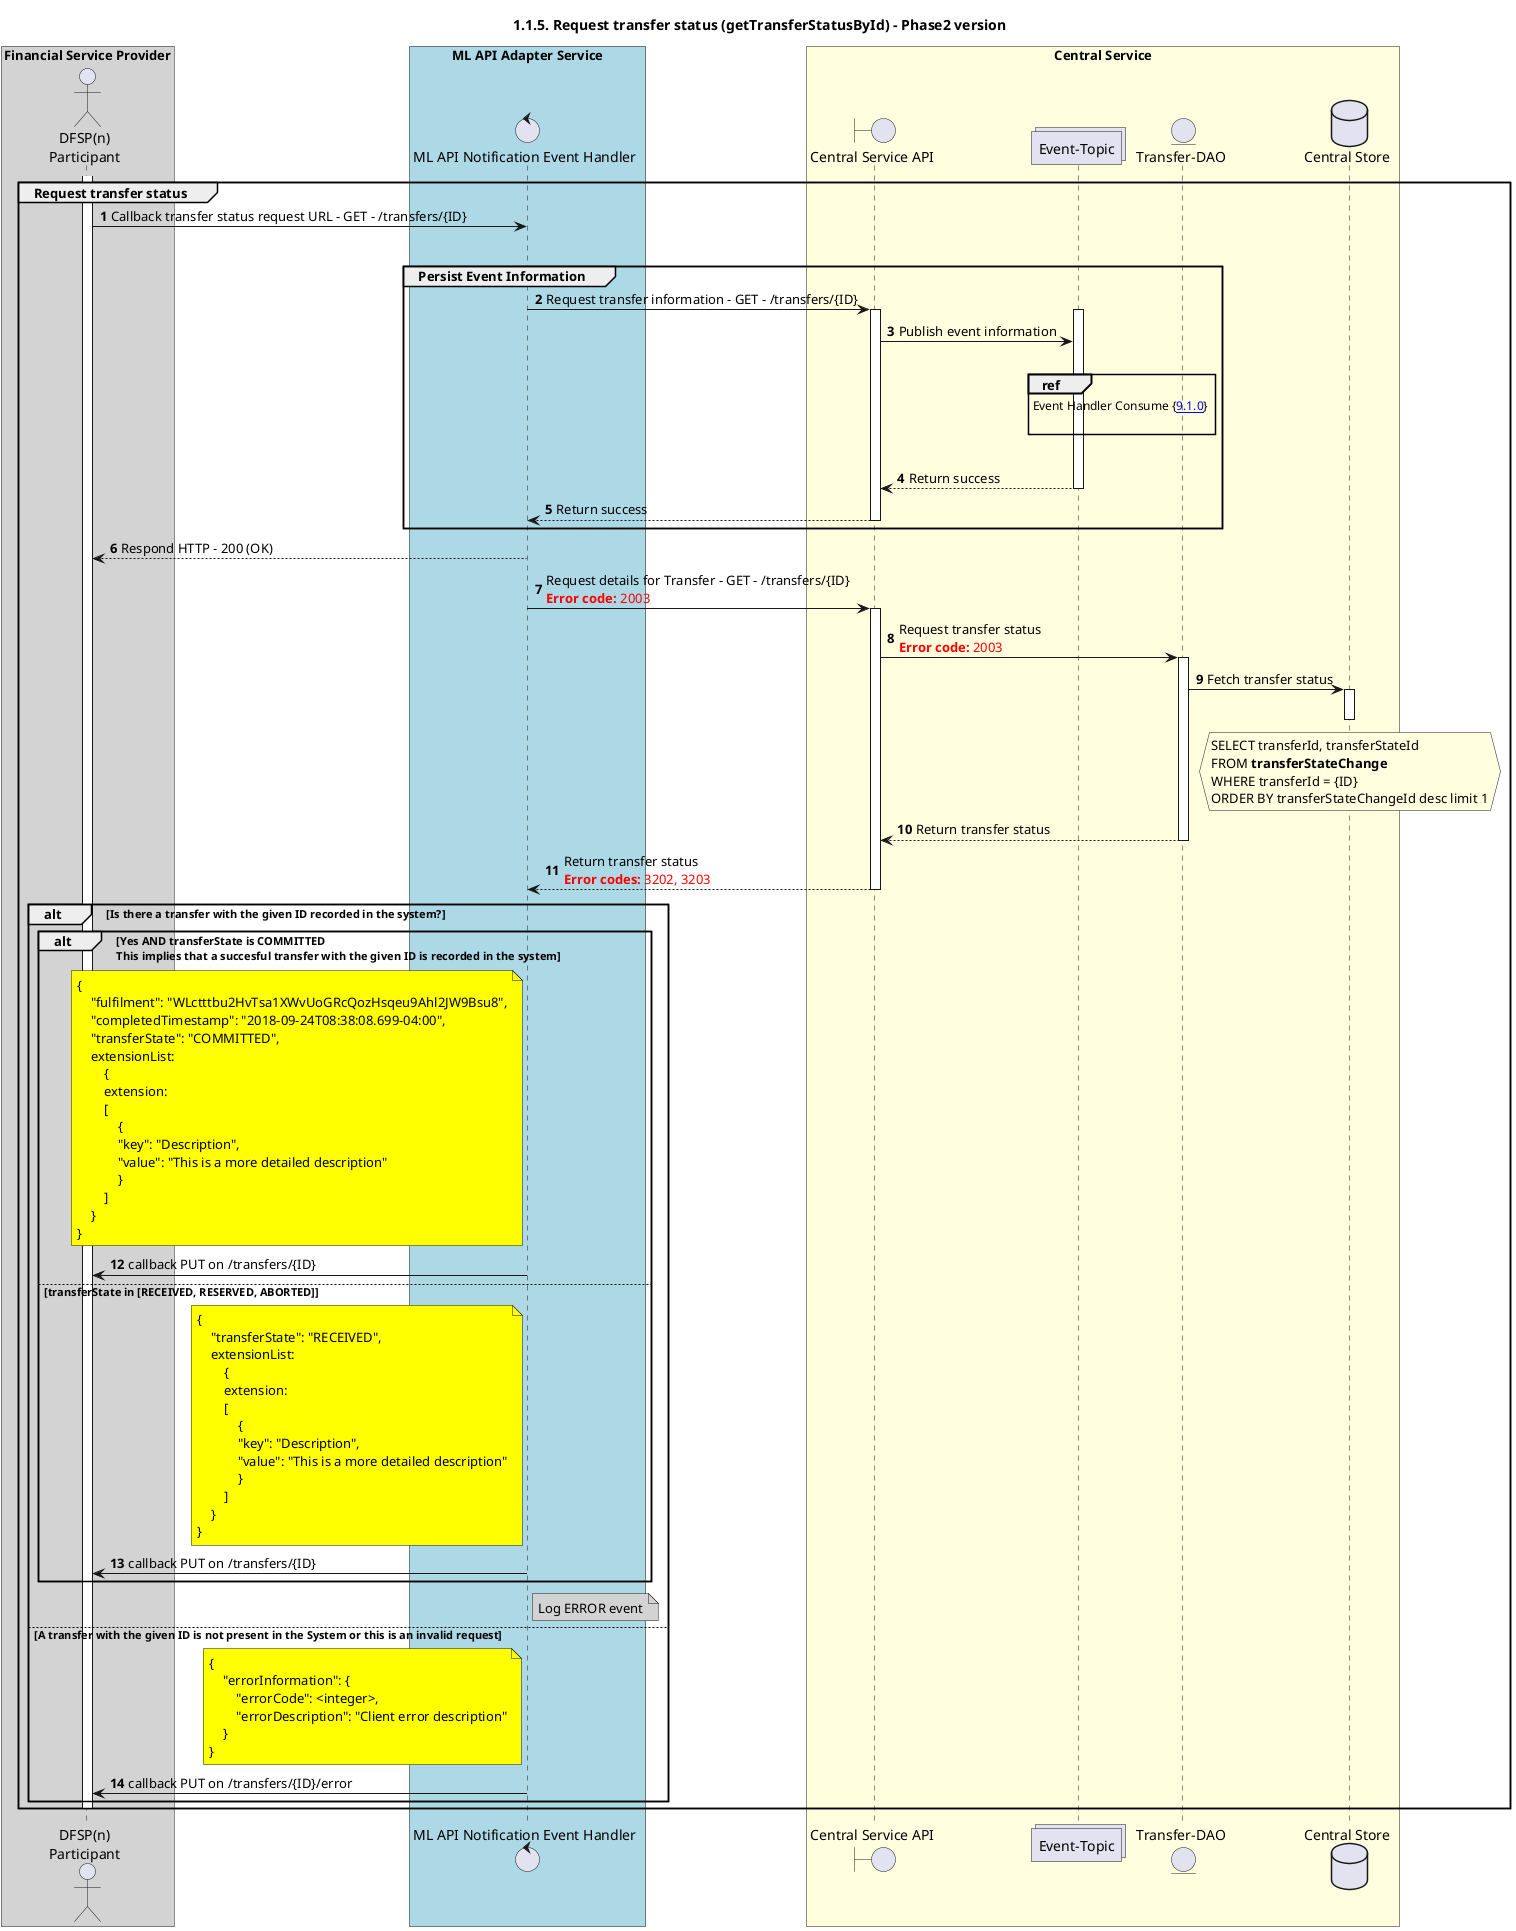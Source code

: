 /'*****
 License
 --------------
 Copyright © 2017 Bill & Melinda Gates Foundation
 The Mojaloop files are made available by the Bill & Melinda Gates Foundation under the Apache License, Version 2.0 (the "License") and you may not use these files except in compliance with the License. You may obtain a copy of the License at
 http://www.apache.org/licenses/LICENSE-2.0
 Unless required by applicable law or agreed to in writing, the Mojaloop files are distributed on an "AS IS" BASIS, WITHOUT WARRANTIES OR CONDITIONS OF ANY KIND, either express or implied. See the License for the specific language governing permissions and limitations under the License.
 Contributors
 --------------
 This is the official list of the Mojaloop project contributors for this file.
 Names of the original copyright holders (individuals or organizations)
 should be listed with a '*' in the first column. People who have
 contributed from an organization can be listed under the organization
 that actually holds the copyright for their contributions (see the
 Gates Foundation organization for an example). Those individuals should have
 their names indented and be marked with a '-'. Email address can be added
 optionally within square brackets <email>.
 * Gates Foundation
 - Name Surname <name.surname@gatesfoundation.com>

 * Samuel Kummary <sam@modusbox.com>
 --------------
 ******'/

@startuml
' declate title
title 1.1.5. Request transfer status (getTransferStatusById) - Phase2 version

autonumber

' declare actors
actor "DFSP(n)\nParticipant" as DFSP
control "ML API Notification Event Handler" as NOTIFY_HANDLER
boundary "Central Service API" as CSAPI
collections "Event-Topic" as TOPIC_EVENTS
entity "Transfer-DAO" as TRANSFER_DAO
database "Central Store" as DB

box "Financial Service Provider" #lightGray
	participant DFSP
end box

box "ML API Adapter Service" #LightBlue
	participant NOTIFY_HANDLER
end box

box "Central Service" #LightYellow
    participant CSAPI
    participant TOPIC_EVENTS
    participant TRANSFER_DAO
    participant DB
end box

' start flow
group Request transfer status
    activate DFSP
    DFSP -> NOTIFY_HANDLER: Callback transfer status request URL - GET - /transfers/{ID}
'alt invalid tansferId
'    activate NOTIFY_HANDLER
'    NOTIFY_HANDLER -> NOTIFY_HANDLER: Validate TransferId
'    break
'        note right of NOTIFY_HANDLER #yellow
'            {
'                "errorInformation": {
'                    "errorCode": <integer>,
'                    "errorDescription": "Invalid payload or state"
'                }
'            }
'        end note
'        DFSP <-- NOTIFY_HANDLER: Respond HTTP - 4xx (Bad Request)
'    end
'else valid transfer
    |||
    group Persist Event Information
'        hnote over NOTIFY_HANDLER #Pink
'        Do we need to write the event to the Event-Topic?
'        Not transaction related.
'        end hnote
        NOTIFY_HANDLER -> CSAPI: Request transfer information - GET - /transfers/{ID}
        activate CSAPI

        activate TOPIC_EVENTS
        CSAPI -> TOPIC_EVENTS: Publish event information
        |||
        ref over TOPIC_EVENTS :  Event Handler Consume {[[https://github.com/mojaloop/docs/blob/master/Diagrams/SequenceDiagrams/seq-event-9.1.0.svg 9.1.0]]} \n
        |||
        CSAPI <-- TOPIC_EVENTS: Return success
        deactivate TOPIC_EVENTS
        CSAPI --> NOTIFY_HANDLER: Return success
        deactivate CSAPI
    end
        DFSP <-- NOTIFY_HANDLER: Respond HTTP - 200 (OK)
'end
    NOTIFY_HANDLER -> CSAPI: Request details for Transfer - GET - /transfers/{ID}\n<color #FF0000><b>Error code:</b> 2003</color>
    activate CSAPI
    CSAPI -> TRANSFER_DAO: Request transfer status\n<color #FF0000><b>Error code:</b> 2003</color>
    activate TRANSFER_DAO
    TRANSFER_DAO -> DB: Fetch transfer status
    activate DB
    hnote over DB #lightyellow
        SELECT transferId, transferStateId
        FROM **transferStateChange**
        WHERE transferId = {ID}
        ORDER BY transferStateChangeId desc limit 1
    end note
    deactivate DB
    CSAPI <-- TRANSFER_DAO: Return transfer status
    deactivate TRANSFER_DAO
    NOTIFY_HANDLER <-- CSAPI: Return transfer status\n<color #FF0000><b>Error codes:</b> 3202, 3203</color>
    deactivate CSAPI

    alt Is there a transfer with the given ID recorded in the system?
        alt Yes AND transferState is COMMITTED \nThis implies that a succesful transfer with the given ID is recorded in the system
            note left of NOTIFY_HANDLER #yellow
                {
                    "fulfilment": "WLctttbu2HvTsa1XWvUoGRcQozHsqeu9Ahl2JW9Bsu8",
                    "completedTimestamp": "2018-09-24T08:38:08.699-04:00",
                    "transferState": "COMMITTED",
                    extensionList:
                        {
                        extension:
                        [
                            {
                            "key": "Description",
                            "value": "This is a more detailed description"
                            }
                        ]
                    }
                }
            end note
            DFSP <- NOTIFY_HANDLER: callback PUT on /transfers/{ID}
        else transferState in [RECEIVED, RESERVED, ABORTED]
            note left of NOTIFY_HANDLER #yellow
                {
                    "transferState": "RECEIVED",
                    extensionList:
                        {
                        extension:
                        [
                            {
                            "key": "Description",
                            "value": "This is a more detailed description"
                            }
                        ]
                    }
                }
            end note
            DFSP <- NOTIFY_HANDLER: callback PUT on /transfers/{ID}
        end
        note right of NOTIFY_HANDLER #lightgray
            Log ERROR event
        end note
    else A transfer with the given ID is not present in the System or this is an invalid request
        note left of NOTIFY_HANDLER #yellow
            {
                "errorInformation": {
                    "errorCode": <integer>,
                    "errorDescription": "Client error description"
                }
            }
        end note
        DFSP <- NOTIFY_HANDLER: callback PUT on /transfers/{ID}/error
    end
    deactivate NOTIFY_HANDLER
deactivate DFSP
end
@enduml
